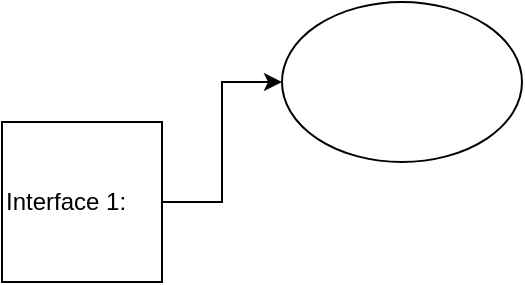 <mxfile version="13.10.0" type="embed">
    <diagram id="1HM8JaxXAhzephKtiqQB" name="Page-1">
        <mxGraphModel dx="475" dy="224" grid="1" gridSize="10" guides="1" tooltips="1" connect="1" arrows="1" fold="1" page="1" pageScale="1" pageWidth="850" pageHeight="1100" math="0" shadow="0">
            <root>
                <mxCell id="0"/>
                <mxCell id="1" parent="0"/>
                <mxCell id="4" value="" style="edgeStyle=orthogonalEdgeStyle;rounded=0;orthogonalLoop=1;jettySize=auto;html=1;" parent="1" source="2" target="3" edge="1">
                    <mxGeometry relative="1" as="geometry"/>
                </mxCell>
                <mxCell id="2" value="Interface 1:&lt;br&gt;" style="whiteSpace=wrap;html=1;aspect=fixed;align=left;" parent="1" vertex="1">
                    <mxGeometry x="60" y="140" width="80" height="80" as="geometry"/>
                </mxCell>
                <mxCell id="3" value="" style="ellipse;whiteSpace=wrap;html=1;align=left;" parent="1" vertex="1">
                    <mxGeometry x="200" y="80" width="120" height="80" as="geometry"/>
                </mxCell>
            </root>
        </mxGraphModel>
    </diagram>
</mxfile>